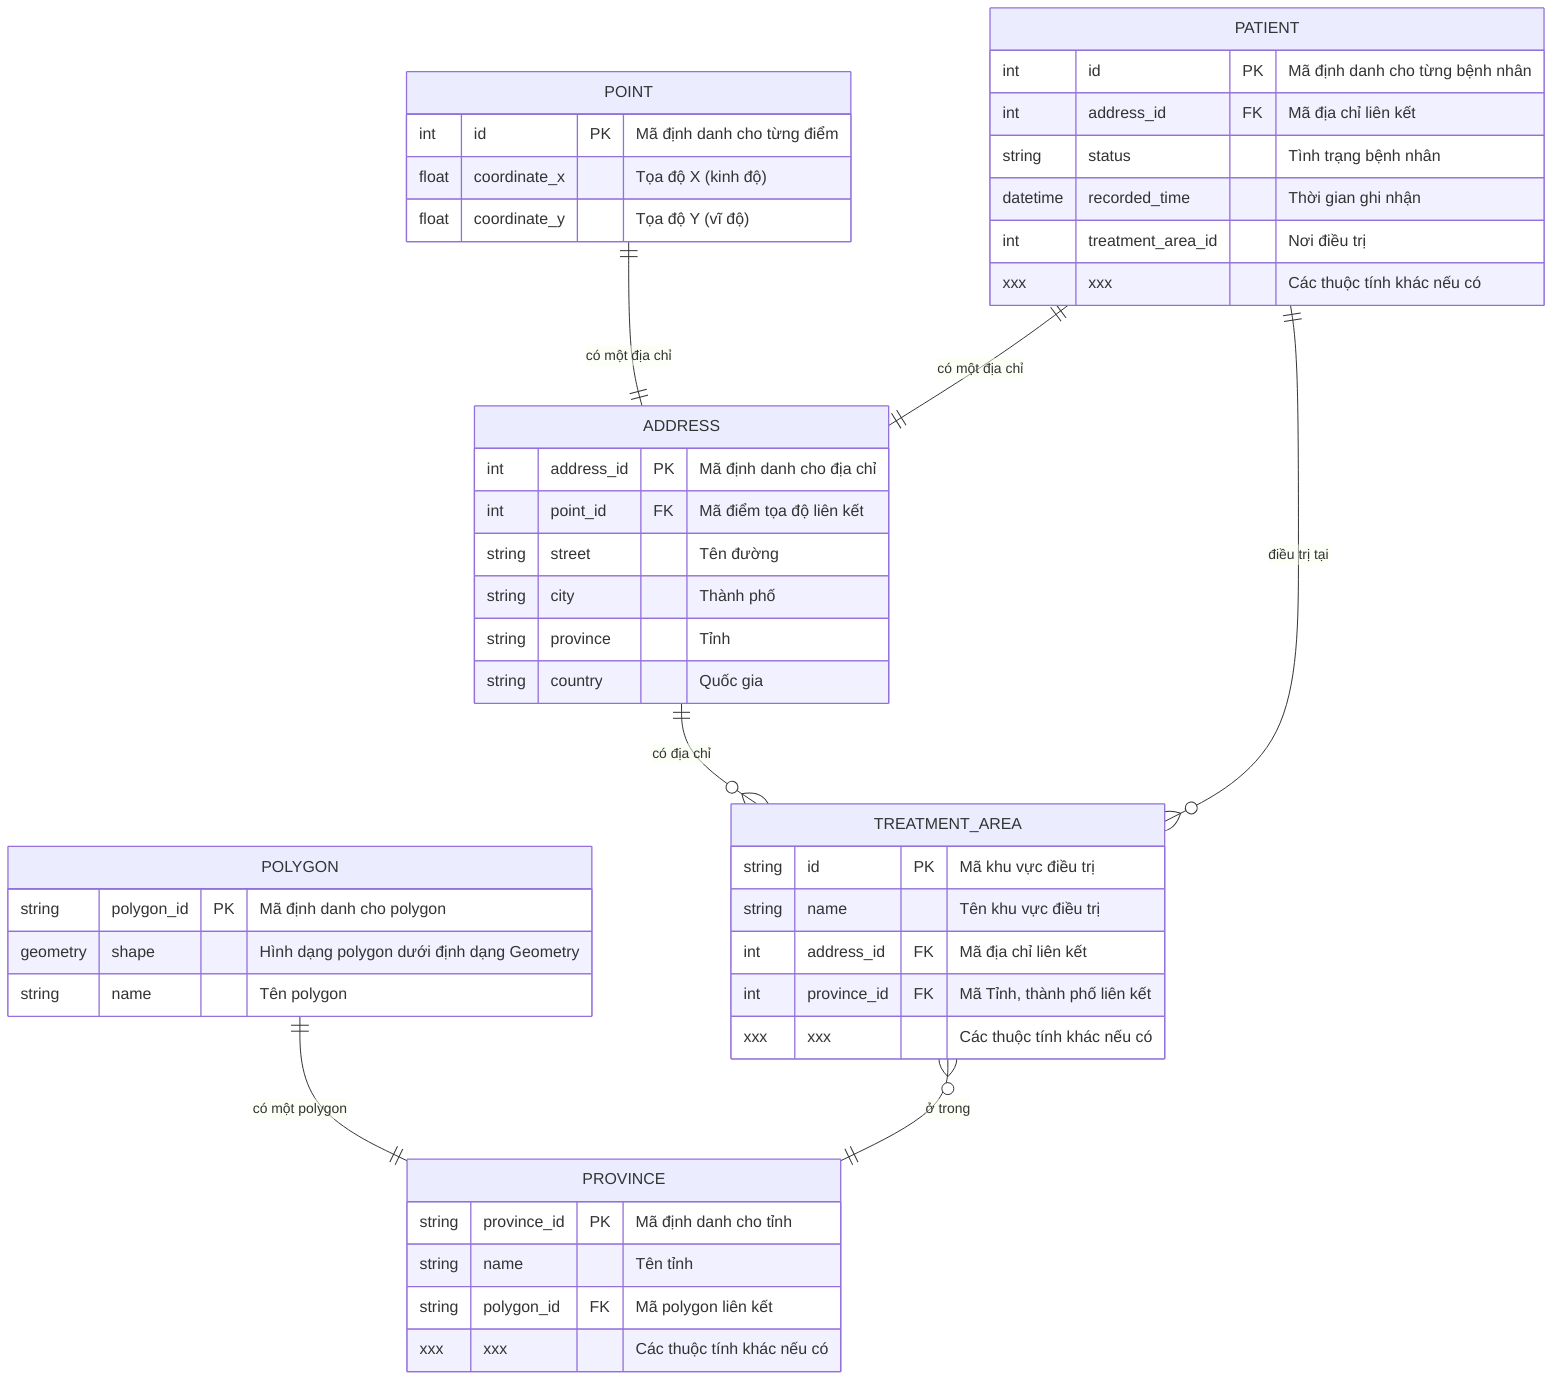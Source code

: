 erDiagram
    PROVINCE {
        string province_id PK "Mã định danh cho tỉnh"
        string name "Tên tỉnh"
        string polygon_id FK "Mã polygon liên kết"
        xxx xxx "Các thuộc tính khác nếu có"
    }

    POLYGON {
        string polygon_id PK "Mã định danh cho polygon"
        geometry shape "Hình dạng polygon dưới định dạng Geometry"
        string name "Tên polygon"
    }

    POINT {
        int id PK "Mã định danh cho từng điểm"
        float coordinate_x "Tọa độ X (kinh độ)"
        float coordinate_y "Tọa độ Y (vĩ độ)"
    }

    TREATMENT_AREA {
        string id PK "Mã khu vực điều trị"
        string name "Tên khu vực điều trị"
        int address_id FK "Mã địa chỉ liên kết"
        int province_id FK "Mã Tỉnh, thành phố liên kết"
        xxx xxx "Các thuộc tính khác nếu có"
    }

    ADDRESS {
        int address_id PK "Mã định danh cho địa chỉ"
        int point_id FK "Mã điểm tọa độ liên kết"
        string street "Tên đường"
        string city "Thành phố"
        string province "Tỉnh"
        string country "Quốc gia"
    }

    PATIENT {
        int id PK "Mã định danh cho từng bệnh nhân"
        int address_id FK "Mã địa chỉ liên kết"
        string status "Tình trạng bệnh nhân"
        datetime recorded_time "Thời gian ghi nhận"
        int treatment_area_id "Nơi điều trị"
        xxx xxx "Các thuộc tính khác nếu có"
    }

  %%  PATIENT_MOVEMENT {
  %%      int movement_id PK "Mã định danh cho từng lần di chuyển"
  %%      int patient_id FK "Mã bệnh nhân liên kết"
  %%      int address_id FK "Mã address trong lần di chuyển"
  %%      datetime movement_time "Thời gian di chuyển"
  %%      xxx xxx "Các thuộc tính khác nếu có"
  %%  }

    POLYGON ||--|| PROVINCE : "có một polygon"
    POINT ||--|| ADDRESS : "có một địa chỉ"
    PATIENT ||--|| ADDRESS : "có một địa chỉ"
    %%PATIENT ||--o{ PATIENT_MOVEMENT : "có nhiều lần di chuyển"
    %%ADDRESS ||--o{ PATIENT_MOVEMENT : "được sử dụng trong"
    ADDRESS ||--o{ TREATMENT_AREA : "có địa chỉ"
    PATIENT ||--o{ TREATMENT_AREA : "điều trị tại"
    TREATMENT_AREA o{--|| PROVINCE : "ở trong"